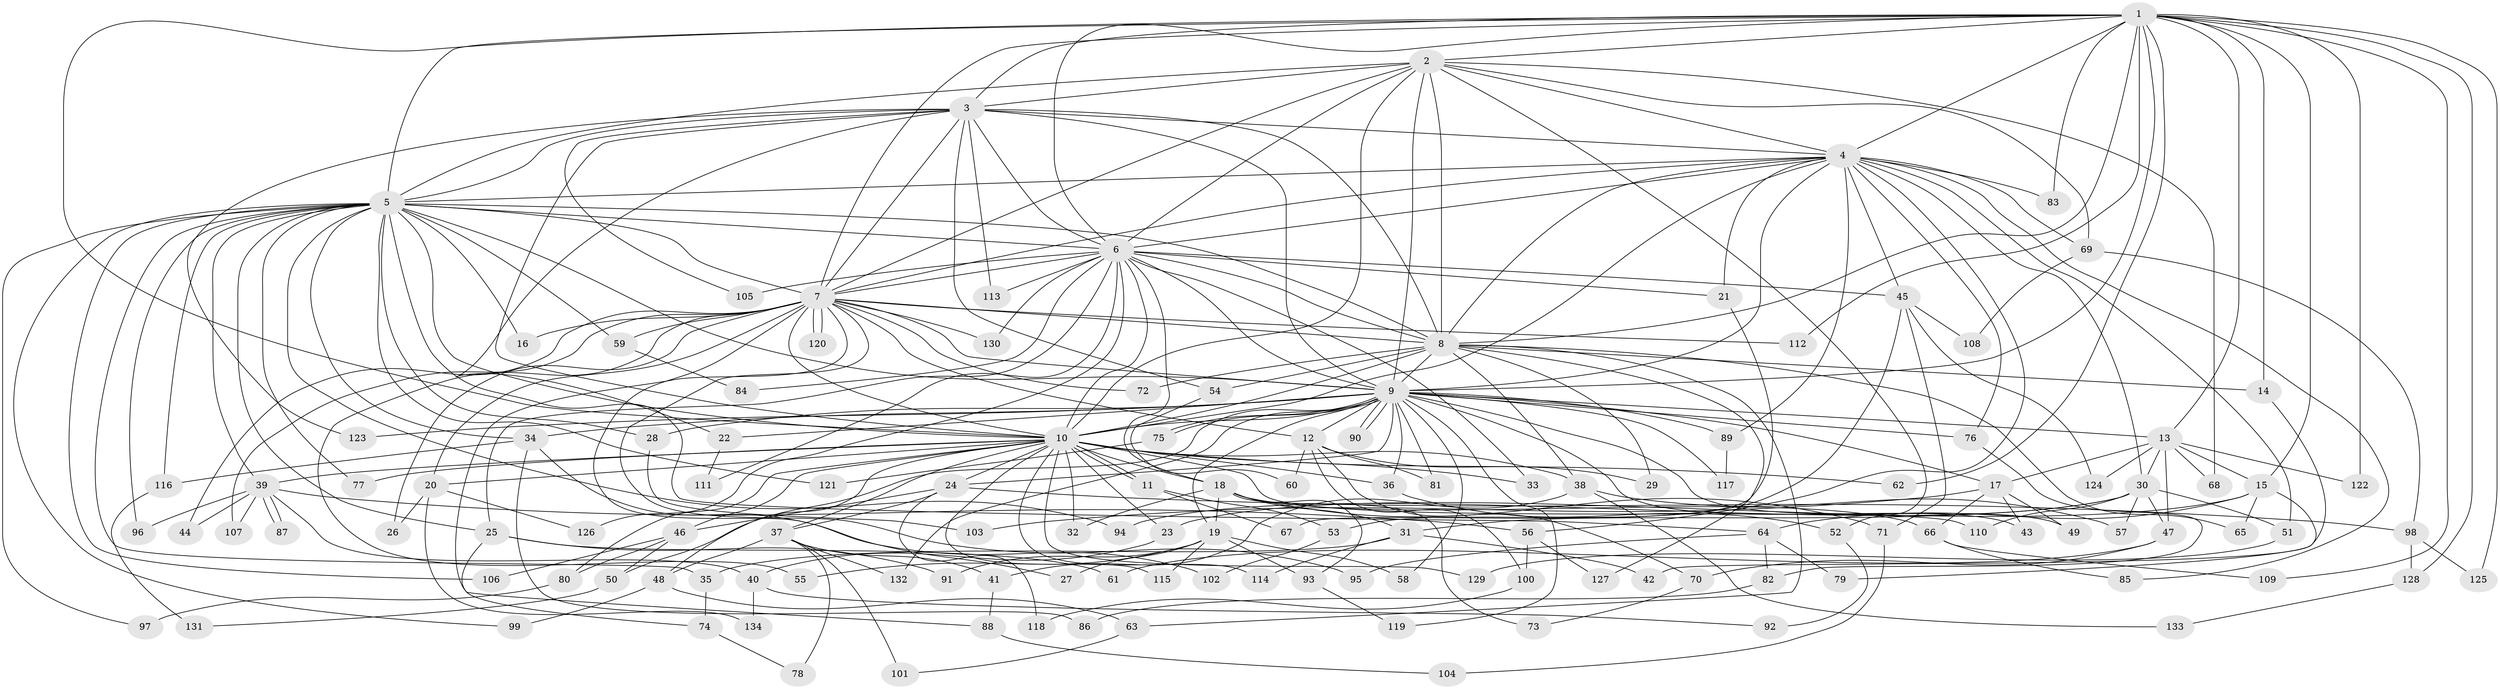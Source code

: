 // coarse degree distribution, {18: 0.021052631578947368, 12: 0.010526315789473684, 13: 0.010526315789473684, 25: 0.021052631578947368, 20: 0.010526315789473684, 16: 0.010526315789473684, 31: 0.010526315789473684, 26: 0.010526315789473684, 4: 0.07368421052631578, 6: 0.05263157894736842, 11: 0.010526315789473684, 3: 0.17894736842105263, 2: 0.4631578947368421, 8: 0.031578947368421054, 5: 0.05263157894736842, 7: 0.021052631578947368, 9: 0.010526315789473684}
// Generated by graph-tools (version 1.1) at 2025/51/02/27/25 19:51:44]
// undirected, 134 vertices, 293 edges
graph export_dot {
graph [start="1"]
  node [color=gray90,style=filled];
  1;
  2;
  3;
  4;
  5;
  6;
  7;
  8;
  9;
  10;
  11;
  12;
  13;
  14;
  15;
  16;
  17;
  18;
  19;
  20;
  21;
  22;
  23;
  24;
  25;
  26;
  27;
  28;
  29;
  30;
  31;
  32;
  33;
  34;
  35;
  36;
  37;
  38;
  39;
  40;
  41;
  42;
  43;
  44;
  45;
  46;
  47;
  48;
  49;
  50;
  51;
  52;
  53;
  54;
  55;
  56;
  57;
  58;
  59;
  60;
  61;
  62;
  63;
  64;
  65;
  66;
  67;
  68;
  69;
  70;
  71;
  72;
  73;
  74;
  75;
  76;
  77;
  78;
  79;
  80;
  81;
  82;
  83;
  84;
  85;
  86;
  87;
  88;
  89;
  90;
  91;
  92;
  93;
  94;
  95;
  96;
  97;
  98;
  99;
  100;
  101;
  102;
  103;
  104;
  105;
  106;
  107;
  108;
  109;
  110;
  111;
  112;
  113;
  114;
  115;
  116;
  117;
  118;
  119;
  120;
  121;
  122;
  123;
  124;
  125;
  126;
  127;
  128;
  129;
  130;
  131;
  132;
  133;
  134;
  1 -- 2;
  1 -- 3;
  1 -- 4;
  1 -- 5;
  1 -- 6;
  1 -- 7;
  1 -- 8;
  1 -- 9;
  1 -- 10;
  1 -- 13;
  1 -- 14;
  1 -- 15;
  1 -- 62;
  1 -- 83;
  1 -- 109;
  1 -- 112;
  1 -- 122;
  1 -- 125;
  1 -- 128;
  2 -- 3;
  2 -- 4;
  2 -- 5;
  2 -- 6;
  2 -- 7;
  2 -- 8;
  2 -- 9;
  2 -- 10;
  2 -- 52;
  2 -- 68;
  2 -- 69;
  3 -- 4;
  3 -- 5;
  3 -- 6;
  3 -- 7;
  3 -- 8;
  3 -- 9;
  3 -- 10;
  3 -- 22;
  3 -- 54;
  3 -- 105;
  3 -- 113;
  3 -- 123;
  4 -- 5;
  4 -- 6;
  4 -- 7;
  4 -- 8;
  4 -- 9;
  4 -- 10;
  4 -- 21;
  4 -- 30;
  4 -- 45;
  4 -- 51;
  4 -- 56;
  4 -- 69;
  4 -- 76;
  4 -- 83;
  4 -- 85;
  4 -- 89;
  5 -- 6;
  5 -- 7;
  5 -- 8;
  5 -- 9;
  5 -- 10;
  5 -- 16;
  5 -- 25;
  5 -- 28;
  5 -- 34;
  5 -- 35;
  5 -- 39;
  5 -- 59;
  5 -- 64;
  5 -- 77;
  5 -- 94;
  5 -- 96;
  5 -- 97;
  5 -- 99;
  5 -- 106;
  5 -- 116;
  5 -- 121;
  6 -- 7;
  6 -- 8;
  6 -- 9;
  6 -- 10;
  6 -- 18;
  6 -- 21;
  6 -- 25;
  6 -- 33;
  6 -- 45;
  6 -- 84;
  6 -- 105;
  6 -- 111;
  6 -- 113;
  6 -- 126;
  6 -- 130;
  7 -- 8;
  7 -- 9;
  7 -- 10;
  7 -- 12;
  7 -- 16;
  7 -- 20;
  7 -- 26;
  7 -- 27;
  7 -- 44;
  7 -- 55;
  7 -- 59;
  7 -- 72;
  7 -- 88;
  7 -- 95;
  7 -- 107;
  7 -- 112;
  7 -- 120;
  7 -- 120;
  7 -- 130;
  8 -- 9;
  8 -- 10;
  8 -- 14;
  8 -- 29;
  8 -- 38;
  8 -- 54;
  8 -- 63;
  8 -- 65;
  8 -- 72;
  8 -- 127;
  9 -- 10;
  9 -- 12;
  9 -- 13;
  9 -- 17;
  9 -- 19;
  9 -- 22;
  9 -- 24;
  9 -- 28;
  9 -- 34;
  9 -- 36;
  9 -- 43;
  9 -- 49;
  9 -- 50;
  9 -- 58;
  9 -- 75;
  9 -- 75;
  9 -- 76;
  9 -- 81;
  9 -- 89;
  9 -- 90;
  9 -- 90;
  9 -- 117;
  9 -- 119;
  9 -- 123;
  9 -- 132;
  10 -- 11;
  10 -- 11;
  10 -- 18;
  10 -- 20;
  10 -- 23;
  10 -- 24;
  10 -- 32;
  10 -- 33;
  10 -- 36;
  10 -- 37;
  10 -- 38;
  10 -- 39;
  10 -- 46;
  10 -- 48;
  10 -- 62;
  10 -- 77;
  10 -- 80;
  10 -- 110;
  10 -- 114;
  10 -- 115;
  10 -- 129;
  11 -- 53;
  11 -- 67;
  12 -- 29;
  12 -- 60;
  12 -- 70;
  12 -- 81;
  12 -- 100;
  13 -- 15;
  13 -- 17;
  13 -- 30;
  13 -- 47;
  13 -- 68;
  13 -- 122;
  13 -- 124;
  14 -- 42;
  15 -- 23;
  15 -- 64;
  15 -- 65;
  15 -- 79;
  17 -- 43;
  17 -- 49;
  17 -- 66;
  17 -- 103;
  18 -- 19;
  18 -- 31;
  18 -- 32;
  18 -- 66;
  18 -- 71;
  18 -- 73;
  18 -- 93;
  19 -- 27;
  19 -- 55;
  19 -- 58;
  19 -- 91;
  19 -- 93;
  19 -- 115;
  20 -- 26;
  20 -- 126;
  20 -- 134;
  21 -- 67;
  22 -- 111;
  23 -- 40;
  24 -- 37;
  24 -- 46;
  24 -- 98;
  24 -- 118;
  25 -- 61;
  25 -- 74;
  25 -- 91;
  28 -- 103;
  30 -- 31;
  30 -- 47;
  30 -- 51;
  30 -- 57;
  30 -- 94;
  30 -- 110;
  31 -- 35;
  31 -- 42;
  31 -- 114;
  34 -- 86;
  34 -- 102;
  34 -- 116;
  35 -- 74;
  36 -- 52;
  37 -- 41;
  37 -- 48;
  37 -- 78;
  37 -- 101;
  37 -- 132;
  38 -- 41;
  38 -- 57;
  38 -- 133;
  39 -- 40;
  39 -- 44;
  39 -- 56;
  39 -- 87;
  39 -- 87;
  39 -- 96;
  39 -- 107;
  40 -- 92;
  40 -- 134;
  41 -- 88;
  45 -- 53;
  45 -- 71;
  45 -- 108;
  45 -- 124;
  46 -- 50;
  46 -- 80;
  46 -- 106;
  47 -- 61;
  47 -- 70;
  48 -- 63;
  48 -- 99;
  50 -- 131;
  51 -- 129;
  52 -- 92;
  53 -- 102;
  54 -- 60;
  56 -- 100;
  56 -- 127;
  59 -- 84;
  63 -- 101;
  64 -- 79;
  64 -- 82;
  64 -- 95;
  66 -- 85;
  66 -- 109;
  69 -- 98;
  69 -- 108;
  70 -- 73;
  71 -- 104;
  74 -- 78;
  75 -- 121;
  76 -- 82;
  80 -- 97;
  82 -- 86;
  88 -- 104;
  89 -- 117;
  93 -- 119;
  98 -- 125;
  98 -- 128;
  100 -- 118;
  116 -- 131;
  128 -- 133;
}
